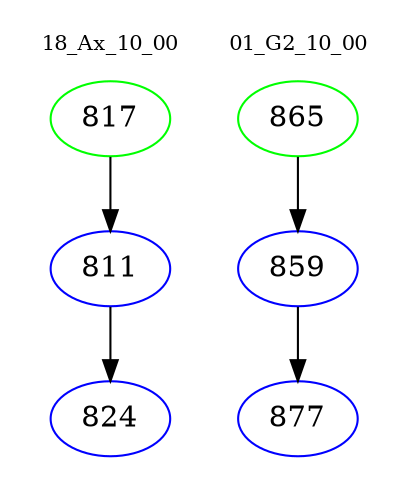 digraph{
subgraph cluster_0 {
color = white
label = "18_Ax_10_00";
fontsize=10;
T0_817 [label="817", color="green"]
T0_817 -> T0_811 [color="black"]
T0_811 [label="811", color="blue"]
T0_811 -> T0_824 [color="black"]
T0_824 [label="824", color="blue"]
}
subgraph cluster_1 {
color = white
label = "01_G2_10_00";
fontsize=10;
T1_865 [label="865", color="green"]
T1_865 -> T1_859 [color="black"]
T1_859 [label="859", color="blue"]
T1_859 -> T1_877 [color="black"]
T1_877 [label="877", color="blue"]
}
}

